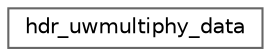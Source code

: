 digraph "Graphical Class Hierarchy"
{
 // LATEX_PDF_SIZE
  bgcolor="transparent";
  edge [fontname=Helvetica,fontsize=10,labelfontname=Helvetica,labelfontsize=10];
  node [fontname=Helvetica,fontsize=10,shape=box,height=0.2,width=0.4];
  rankdir="LR";
  Node0 [id="Node000000",label="hdr_uwmultiphy_data",height=0.2,width=0.4,color="grey40", fillcolor="white", style="filled",URL="$structhdr__uwmultiphy__data.html",tooltip="Header of the DATA message."];
}

